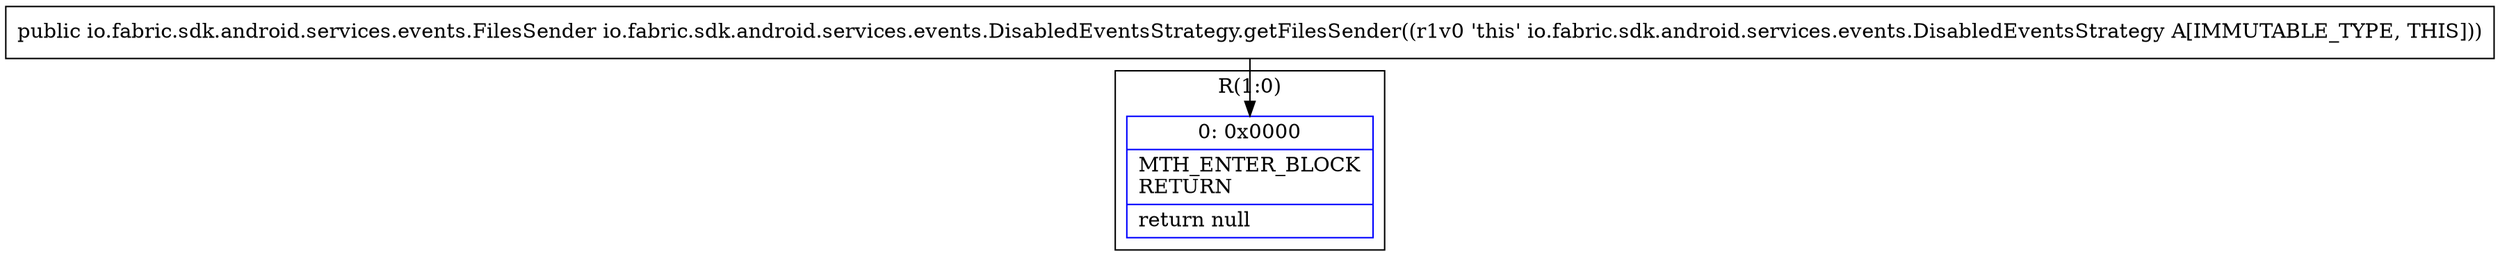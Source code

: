 digraph "CFG forio.fabric.sdk.android.services.events.DisabledEventsStrategy.getFilesSender()Lio\/fabric\/sdk\/android\/services\/events\/FilesSender;" {
subgraph cluster_Region_1492238913 {
label = "R(1:0)";
node [shape=record,color=blue];
Node_0 [shape=record,label="{0\:\ 0x0000|MTH_ENTER_BLOCK\lRETURN\l|return null\l}"];
}
MethodNode[shape=record,label="{public io.fabric.sdk.android.services.events.FilesSender io.fabric.sdk.android.services.events.DisabledEventsStrategy.getFilesSender((r1v0 'this' io.fabric.sdk.android.services.events.DisabledEventsStrategy A[IMMUTABLE_TYPE, THIS])) }"];
MethodNode -> Node_0;
}

